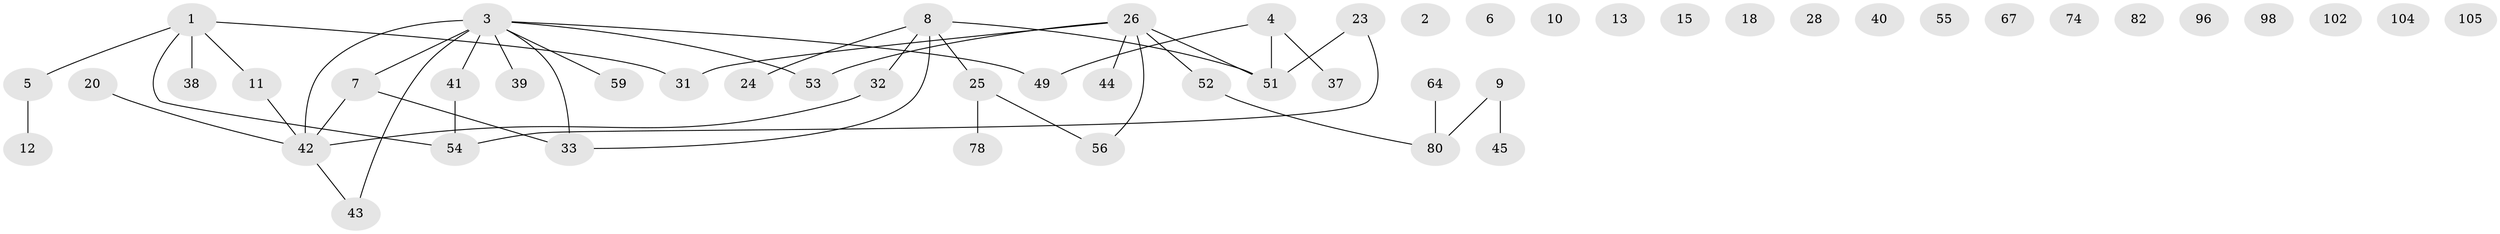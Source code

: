 // original degree distribution, {2: 0.3047619047619048, 0: 0.1523809523809524, 4: 0.0761904761904762, 3: 0.1523809523809524, 1: 0.26666666666666666, 5: 0.02857142857142857, 7: 0.009523809523809525, 6: 0.009523809523809525}
// Generated by graph-tools (version 1.1) at 2025/12/03/09/25 04:12:55]
// undirected, 52 vertices, 44 edges
graph export_dot {
graph [start="1"]
  node [color=gray90,style=filled];
  1 [super="+92+17"];
  2;
  3 [super="+16"];
  4 [super="+81+22+21"];
  5 [super="+73"];
  6;
  7 [super="+48+34+47"];
  8 [super="+62+19"];
  9 [super="+36+90"];
  10;
  11 [super="+14+65"];
  12 [super="+27"];
  13;
  15;
  18;
  20;
  23 [super="+86+57"];
  24 [super="+61"];
  25 [super="+101+35"];
  26 [super="+75+79"];
  28 [super="+97"];
  31;
  32 [super="+68"];
  33 [super="+69"];
  37;
  38;
  39;
  40;
  41;
  42 [super="+71"];
  43;
  44;
  45 [super="+58"];
  49 [super="+63"];
  51 [super="+70"];
  52;
  53;
  54;
  55;
  56;
  59;
  64;
  67;
  74;
  78;
  80 [super="+103"];
  82;
  96;
  98;
  102;
  104;
  105;
  1 -- 5;
  1 -- 38;
  1 -- 54;
  1 -- 11;
  1 -- 31;
  3 -- 33;
  3 -- 7;
  3 -- 39;
  3 -- 41;
  3 -- 43;
  3 -- 49;
  3 -- 53;
  3 -- 59;
  3 -- 42 [weight=2];
  4 -- 49;
  4 -- 51 [weight=3];
  4 -- 37;
  5 -- 12;
  7 -- 33;
  7 -- 42;
  8 -- 32;
  8 -- 33;
  8 -- 25;
  8 -- 24;
  8 -- 51;
  9 -- 80;
  9 -- 45;
  11 -- 42;
  20 -- 42;
  23 -- 54;
  23 -- 51;
  25 -- 78;
  25 -- 56;
  26 -- 56;
  26 -- 44;
  26 -- 53;
  26 -- 52;
  26 -- 51;
  26 -- 31;
  32 -- 42;
  41 -- 54;
  42 -- 43;
  52 -- 80;
  64 -- 80;
}
